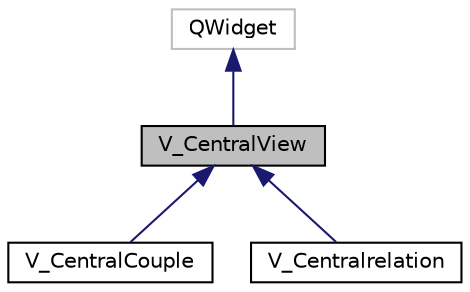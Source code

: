 digraph "V_CentralView"
{
  edge [fontname="Helvetica",fontsize="10",labelfontname="Helvetica",labelfontsize="10"];
  node [fontname="Helvetica",fontsize="10",shape=record];
  Node1 [label="V_CentralView",height=0.2,width=0.4,color="black", fillcolor="grey75", style="filled", fontcolor="black"];
  Node2 -> Node1 [dir="back",color="midnightblue",fontsize="10",style="solid",fontname="Helvetica"];
  Node2 [label="QWidget",height=0.2,width=0.4,color="grey75", fillcolor="white", style="filled"];
  Node1 -> Node3 [dir="back",color="midnightblue",fontsize="10",style="solid",fontname="Helvetica"];
  Node3 [label="V_CentralCouple",height=0.2,width=0.4,color="black", fillcolor="white", style="filled",URL="$class_v___central_couple.html"];
  Node1 -> Node4 [dir="back",color="midnightblue",fontsize="10",style="solid",fontname="Helvetica"];
  Node4 [label="V_Centralrelation",height=0.2,width=0.4,color="black", fillcolor="white", style="filled",URL="$class_v___centralrelation.html",tooltip="Class permettant l&#39;affichage d&#39;une relation. "];
}
